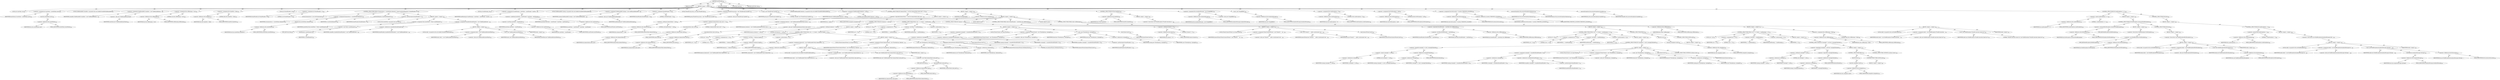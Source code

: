 digraph "spinThreads" {  
"111669149708" [label = <(METHOD,spinThreads)<SUB>283</SUB>> ]
"115964117002" [label = <(PARAM,this)<SUB>283</SUB>> ]
"25769803798" [label = <(BLOCK,&lt;empty&gt;,&lt;empty&gt;)<SUB>283</SUB>> ]
"94489280517" [label = <(LOCAL,int numTasks: int)<SUB>284</SUB>> ]
"30064771145" [label = <(&lt;operator&gt;.assignment,int numTasks = nestedTasks.size())<SUB>284</SUB>> ]
"68719476800" [label = <(IDENTIFIER,numTasks,int numTasks = nestedTasks.size())<SUB>284</SUB>> ]
"30064771146" [label = <(size,this.nestedTasks.size())<SUB>284</SUB>> ]
"30064771147" [label = <(&lt;operator&gt;.fieldAccess,this.nestedTasks)<SUB>284</SUB>> ]
"68719476801" [label = <(IDENTIFIER,this,this.nestedTasks.size())> ]
"55834574874" [label = <(FIELD_IDENTIFIER,nestedTasks,nestedTasks)<SUB>284</SUB>> ]
"94489280518" [label = <(LOCAL,TaskRunnable[] runnables: org.apache.tools.ant.taskdefs.Parallel$TaskRunnable[])<SUB>285</SUB>> ]
"30064771148" [label = <(&lt;operator&gt;.assignment,TaskRunnable[] runnables = new TaskRunnable[num...)<SUB>285</SUB>> ]
"68719476802" [label = <(IDENTIFIER,runnables,TaskRunnable[] runnables = new TaskRunnable[num...)<SUB>285</SUB>> ]
"30064771149" [label = <(&lt;operator&gt;.alloc,new TaskRunnable[numTasks])> ]
"68719476803" [label = <(IDENTIFIER,numTasks,new TaskRunnable[numTasks])<SUB>285</SUB>> ]
"30064771150" [label = <(&lt;operator&gt;.assignment,this.stillRunning = true)<SUB>286</SUB>> ]
"30064771151" [label = <(&lt;operator&gt;.fieldAccess,this.stillRunning)<SUB>286</SUB>> ]
"68719476804" [label = <(IDENTIFIER,this,this.stillRunning = true)> ]
"55834574875" [label = <(FIELD_IDENTIFIER,stillRunning,stillRunning)<SUB>286</SUB>> ]
"90194313225" [label = <(LITERAL,true,this.stillRunning = true)<SUB>286</SUB>> ]
"30064771152" [label = <(&lt;operator&gt;.assignment,this.timedOut = false)<SUB>287</SUB>> ]
"30064771153" [label = <(&lt;operator&gt;.fieldAccess,this.timedOut)<SUB>287</SUB>> ]
"68719476805" [label = <(IDENTIFIER,this,this.timedOut = false)> ]
"55834574876" [label = <(FIELD_IDENTIFIER,timedOut,timedOut)<SUB>287</SUB>> ]
"90194313226" [label = <(LITERAL,false,this.timedOut = false)<SUB>287</SUB>> ]
"94489280519" [label = <(LOCAL,int threadNumber: int)<SUB>289</SUB>> ]
"30064771154" [label = <(&lt;operator&gt;.assignment,int threadNumber = 0)<SUB>289</SUB>> ]
"68719476806" [label = <(IDENTIFIER,threadNumber,int threadNumber = 0)<SUB>289</SUB>> ]
"90194313227" [label = <(LITERAL,0,int threadNumber = 0)<SUB>289</SUB>> ]
"47244640265" [label = <(CONTROL_STRUCTURE,FOR,for (Enumeration e = nestedTasks.elements(); Some(e.hasMoreElements()); threadNumber++))<SUB>290</SUB>> ]
"94489280520" [label = <(LOCAL,Enumeration e: java.util.Enumeration)<SUB>290</SUB>> ]
"30064771155" [label = <(&lt;operator&gt;.assignment,Enumeration e = nestedTasks.elements())<SUB>290</SUB>> ]
"68719476807" [label = <(IDENTIFIER,e,Enumeration e = nestedTasks.elements())<SUB>290</SUB>> ]
"30064771156" [label = <(elements,this.nestedTasks.elements())<SUB>290</SUB>> ]
"30064771157" [label = <(&lt;operator&gt;.fieldAccess,this.nestedTasks)<SUB>290</SUB>> ]
"68719476808" [label = <(IDENTIFIER,this,this.nestedTasks.elements())> ]
"55834574877" [label = <(FIELD_IDENTIFIER,nestedTasks,nestedTasks)<SUB>290</SUB>> ]
"30064771158" [label = <(hasMoreElements,e.hasMoreElements())<SUB>290</SUB>> ]
"68719476809" [label = <(IDENTIFIER,e,e.hasMoreElements())<SUB>290</SUB>> ]
"30064771159" [label = <(&lt;operator&gt;.postIncrement,threadNumber++)<SUB>291</SUB>> ]
"68719476810" [label = <(IDENTIFIER,threadNumber,threadNumber++)<SUB>291</SUB>> ]
"25769803799" [label = <(BLOCK,&lt;empty&gt;,&lt;empty&gt;)<SUB>291</SUB>> ]
"94489280521" [label = <(LOCAL,Task nestedTask: org.apache.tools.ant.Task)<SUB>292</SUB>> ]
"30064771160" [label = <(&lt;operator&gt;.assignment,Task nestedTask = (Task) e.nextElement())<SUB>292</SUB>> ]
"68719476811" [label = <(IDENTIFIER,nestedTask,Task nestedTask = (Task) e.nextElement())<SUB>292</SUB>> ]
"30064771161" [label = <(&lt;operator&gt;.cast,(Task) e.nextElement())<SUB>292</SUB>> ]
"180388626434" [label = <(TYPE_REF,Task,Task)<SUB>292</SUB>> ]
"30064771162" [label = <(nextElement,e.nextElement())<SUB>292</SUB>> ]
"68719476812" [label = <(IDENTIFIER,e,e.nextElement())<SUB>292</SUB>> ]
"30064771163" [label = <(&lt;operator&gt;.assignment,runnables[threadNumber] = new TaskRunnable(nest...)<SUB>293</SUB>> ]
"30064771164" [label = <(&lt;operator&gt;.indexAccess,runnables[threadNumber])<SUB>293</SUB>> ]
"68719476813" [label = <(IDENTIFIER,runnables,runnables[threadNumber] = new TaskRunnable(nest...)<SUB>293</SUB>> ]
"68719476814" [label = <(IDENTIFIER,threadNumber,runnables[threadNumber] = new TaskRunnable(nest...)<SUB>293</SUB>> ]
"25769803800" [label = <(BLOCK,&lt;empty&gt;,&lt;empty&gt;)<SUB>294</SUB>> ]
"94489280522" [label = <(LOCAL,$obj1: org.apache.tools.ant.taskdefs.Parallel$TaskRunnable)<SUB>294</SUB>> ]
"30064771165" [label = <(&lt;operator&gt;.assignment,$obj1 = new TaskRunnable(nestedTask))<SUB>294</SUB>> ]
"68719476815" [label = <(IDENTIFIER,$obj1,$obj1 = new TaskRunnable(nestedTask))<SUB>294</SUB>> ]
"30064771166" [label = <(&lt;operator&gt;.alloc,new TaskRunnable(nestedTask))<SUB>294</SUB>> ]
"30064771167" [label = <(&lt;init&gt;,new TaskRunnable(nestedTask))<SUB>294</SUB>> ]
"68719476816" [label = <(IDENTIFIER,$obj1,new TaskRunnable(nestedTask))<SUB>294</SUB>> ]
"68719476817" [label = <(IDENTIFIER,nestedTask,new TaskRunnable(nestedTask))<SUB>294</SUB>> ]
"68719476818" [label = <(IDENTIFIER,$obj1,&lt;empty&gt;)<SUB>294</SUB>> ]
"94489280523" [label = <(LOCAL,int maxRunning: int)<SUB>297</SUB>> ]
"30064771168" [label = <(&lt;operator&gt;.assignment,int maxRunning = numTasks &lt; numThreads ? numTas...)<SUB>297</SUB>> ]
"68719476819" [label = <(IDENTIFIER,maxRunning,int maxRunning = numTasks &lt; numThreads ? numTas...)<SUB>297</SUB>> ]
"30064771169" [label = <(&lt;operator&gt;.conditional,numTasks &lt; numThreads ? numTasks : numThreads)<SUB>297</SUB>> ]
"30064771170" [label = <(&lt;operator&gt;.lessThan,numTasks &lt; numThreads)<SUB>297</SUB>> ]
"68719476820" [label = <(IDENTIFIER,numTasks,numTasks &lt; numThreads)<SUB>297</SUB>> ]
"30064771171" [label = <(&lt;operator&gt;.fieldAccess,this.numThreads)<SUB>297</SUB>> ]
"68719476821" [label = <(IDENTIFIER,this,numTasks &lt; numThreads)> ]
"55834574878" [label = <(FIELD_IDENTIFIER,numThreads,numThreads)<SUB>297</SUB>> ]
"68719476822" [label = <(IDENTIFIER,numTasks,numTasks &lt; numThreads ? numTasks : numThreads)<SUB>297</SUB>> ]
"30064771172" [label = <(&lt;operator&gt;.fieldAccess,this.numThreads)<SUB>297</SUB>> ]
"68719476823" [label = <(IDENTIFIER,this,numTasks &lt; numThreads ? numTasks : numThreads)> ]
"55834574879" [label = <(FIELD_IDENTIFIER,numThreads,numThreads)<SUB>297</SUB>> ]
"94489280524" [label = <(LOCAL,TaskRunnable[] running: org.apache.tools.ant.taskdefs.Parallel$TaskRunnable[])<SUB>298</SUB>> ]
"30064771173" [label = <(&lt;operator&gt;.assignment,TaskRunnable[] running = new TaskRunnable[maxRu...)<SUB>298</SUB>> ]
"68719476824" [label = <(IDENTIFIER,running,TaskRunnable[] running = new TaskRunnable[maxRu...)<SUB>298</SUB>> ]
"30064771174" [label = <(&lt;operator&gt;.alloc,new TaskRunnable[maxRunning])> ]
"68719476825" [label = <(IDENTIFIER,maxRunning,new TaskRunnable[maxRunning])<SUB>298</SUB>> ]
"30064771175" [label = <(&lt;operator&gt;.assignment,threadNumber = 0)<SUB>300</SUB>> ]
"68719476826" [label = <(IDENTIFIER,threadNumber,threadNumber = 0)<SUB>300</SUB>> ]
"90194313228" [label = <(LITERAL,0,threadNumber = 0)<SUB>300</SUB>> ]
"94489280525" [label = <(LOCAL,ThreadGroup group: java.lang.ThreadGroup)<SUB>301</SUB>> ]
"30064771176" [label = <(&lt;operator&gt;.assignment,ThreadGroup group = new ThreadGroup(&quot;parallel&quot;))<SUB>301</SUB>> ]
"68719476827" [label = <(IDENTIFIER,group,ThreadGroup group = new ThreadGroup(&quot;parallel&quot;))<SUB>301</SUB>> ]
"30064771177" [label = <(&lt;operator&gt;.alloc,new ThreadGroup(&quot;parallel&quot;))<SUB>301</SUB>> ]
"30064771178" [label = <(&lt;init&gt;,new ThreadGroup(&quot;parallel&quot;))<SUB>301</SUB>> ]
"68719476828" [label = <(IDENTIFIER,group,new ThreadGroup(&quot;parallel&quot;))<SUB>301</SUB>> ]
"90194313229" [label = <(LITERAL,&quot;parallel&quot;,new ThreadGroup(&quot;parallel&quot;))<SUB>301</SUB>> ]
"94489280526" [label = <(LOCAL,TaskRunnable[] daemons: org.apache.tools.ant.taskdefs.Parallel$TaskRunnable[])<SUB>303</SUB>> ]
"30064771179" [label = <(&lt;operator&gt;.assignment,TaskRunnable[] daemons = null)<SUB>303</SUB>> ]
"68719476829" [label = <(IDENTIFIER,daemons,TaskRunnable[] daemons = null)<SUB>303</SUB>> ]
"90194313230" [label = <(LITERAL,null,TaskRunnable[] daemons = null)<SUB>303</SUB>> ]
"47244640266" [label = <(CONTROL_STRUCTURE,IF,if (daemonTasks != null &amp;&amp; daemonTasks.tasks.size() != 0))<SUB>304</SUB>> ]
"30064771180" [label = <(&lt;operator&gt;.logicalAnd,daemonTasks != null &amp;&amp; daemonTasks.tasks.size()...)<SUB>304</SUB>> ]
"30064771181" [label = <(&lt;operator&gt;.notEquals,daemonTasks != null)<SUB>304</SUB>> ]
"30064771182" [label = <(&lt;operator&gt;.fieldAccess,this.daemonTasks)<SUB>304</SUB>> ]
"68719476830" [label = <(IDENTIFIER,this,daemonTasks != null)> ]
"55834574880" [label = <(FIELD_IDENTIFIER,daemonTasks,daemonTasks)<SUB>304</SUB>> ]
"90194313231" [label = <(LITERAL,null,daemonTasks != null)<SUB>304</SUB>> ]
"30064771183" [label = <(&lt;operator&gt;.notEquals,daemonTasks.tasks.size() != 0)<SUB>304</SUB>> ]
"30064771184" [label = <(size,daemonTasks.tasks.size())<SUB>304</SUB>> ]
"30064771185" [label = <(&lt;operator&gt;.fieldAccess,daemonTasks.tasks)<SUB>304</SUB>> ]
"30064771186" [label = <(&lt;operator&gt;.fieldAccess,this.daemonTasks)<SUB>304</SUB>> ]
"68719476831" [label = <(IDENTIFIER,this,daemonTasks.tasks.size())> ]
"55834574881" [label = <(FIELD_IDENTIFIER,daemonTasks,daemonTasks)<SUB>304</SUB>> ]
"55834574882" [label = <(FIELD_IDENTIFIER,tasks,tasks)<SUB>304</SUB>> ]
"90194313232" [label = <(LITERAL,0,daemonTasks.tasks.size() != 0)<SUB>304</SUB>> ]
"25769803801" [label = <(BLOCK,&lt;empty&gt;,&lt;empty&gt;)<SUB>304</SUB>> ]
"30064771187" [label = <(&lt;operator&gt;.assignment,daemons = new TaskRunnable[daemonTasks.tasks.si...)<SUB>305</SUB>> ]
"68719476832" [label = <(IDENTIFIER,daemons,daemons = new TaskRunnable[daemonTasks.tasks.si...)<SUB>305</SUB>> ]
"30064771188" [label = <(&lt;operator&gt;.alloc,new TaskRunnable[daemonTasks.tasks.size()])> ]
"30064771189" [label = <(size,daemonTasks.tasks.size())<SUB>305</SUB>> ]
"30064771190" [label = <(&lt;operator&gt;.fieldAccess,daemonTasks.tasks)<SUB>305</SUB>> ]
"30064771191" [label = <(&lt;operator&gt;.fieldAccess,this.daemonTasks)<SUB>305</SUB>> ]
"68719476833" [label = <(IDENTIFIER,this,daemonTasks.tasks.size())> ]
"55834574883" [label = <(FIELD_IDENTIFIER,daemonTasks,daemonTasks)<SUB>305</SUB>> ]
"55834574884" [label = <(FIELD_IDENTIFIER,tasks,tasks)<SUB>305</SUB>> ]
"25769803802" [label = <(BLOCK,&lt;empty&gt;,&lt;empty&gt;)<SUB>308</SUB>> ]
"133143986215" [label = <(MODIFIER,SYNCHRONIZED)> ]
"30064771192" [label = <(&lt;operator&gt;.fieldAccess,this.semaphore)<SUB>308</SUB>> ]
"68719476834" [label = <(IDENTIFIER,this,&lt;empty&gt;)> ]
"55834574885" [label = <(FIELD_IDENTIFIER,semaphore,semaphore)<SUB>308</SUB>> ]
"25769803803" [label = <(BLOCK,&lt;empty&gt;,&lt;empty&gt;)<SUB>308</SUB>> ]
"47244640267" [label = <(CONTROL_STRUCTURE,IF,if (daemons != null))<SUB>310</SUB>> ]
"30064771193" [label = <(&lt;operator&gt;.notEquals,daemons != null)<SUB>310</SUB>> ]
"68719476835" [label = <(IDENTIFIER,daemons,daemons != null)<SUB>310</SUB>> ]
"90194313233" [label = <(LITERAL,null,daemons != null)<SUB>310</SUB>> ]
"25769803804" [label = <(BLOCK,&lt;empty&gt;,&lt;empty&gt;)<SUB>310</SUB>> ]
"47244640268" [label = <(CONTROL_STRUCTURE,FOR,for (int i = 0; Some(i &lt; daemons.length); ++i))<SUB>311</SUB>> ]
"94489280527" [label = <(LOCAL,int i: int)<SUB>311</SUB>> ]
"30064771194" [label = <(&lt;operator&gt;.assignment,int i = 0)<SUB>311</SUB>> ]
"68719476836" [label = <(IDENTIFIER,i,int i = 0)<SUB>311</SUB>> ]
"90194313234" [label = <(LITERAL,0,int i = 0)<SUB>311</SUB>> ]
"30064771195" [label = <(&lt;operator&gt;.lessThan,i &lt; daemons.length)<SUB>311</SUB>> ]
"68719476837" [label = <(IDENTIFIER,i,i &lt; daemons.length)<SUB>311</SUB>> ]
"30064771196" [label = <(&lt;operator&gt;.fieldAccess,daemons.length)<SUB>311</SUB>> ]
"68719476838" [label = <(IDENTIFIER,daemons,i &lt; daemons.length)<SUB>311</SUB>> ]
"55834574886" [label = <(FIELD_IDENTIFIER,length,length)<SUB>311</SUB>> ]
"30064771197" [label = <(&lt;operator&gt;.preIncrement,++i)<SUB>311</SUB>> ]
"68719476839" [label = <(IDENTIFIER,i,++i)<SUB>311</SUB>> ]
"25769803805" [label = <(BLOCK,&lt;empty&gt;,&lt;empty&gt;)<SUB>311</SUB>> ]
"30064771198" [label = <(&lt;operator&gt;.assignment,daemons[i] = new TaskRunnable((Task) daemonTask...)<SUB>312</SUB>> ]
"30064771199" [label = <(&lt;operator&gt;.indexAccess,daemons[i])<SUB>312</SUB>> ]
"68719476840" [label = <(IDENTIFIER,daemons,daemons[i] = new TaskRunnable((Task) daemonTask...)<SUB>312</SUB>> ]
"68719476841" [label = <(IDENTIFIER,i,daemons[i] = new TaskRunnable((Task) daemonTask...)<SUB>312</SUB>> ]
"25769803806" [label = <(BLOCK,&lt;empty&gt;,&lt;empty&gt;)<SUB>312</SUB>> ]
"94489280528" [label = <(LOCAL,$obj2: org.apache.tools.ant.taskdefs.Parallel$TaskRunnable)<SUB>312</SUB>> ]
"30064771200" [label = <(&lt;operator&gt;.assignment,$obj2 = new TaskRunnable((Task) daemonTasks.tas...)<SUB>312</SUB>> ]
"68719476842" [label = <(IDENTIFIER,$obj2,$obj2 = new TaskRunnable((Task) daemonTasks.tas...)<SUB>312</SUB>> ]
"30064771201" [label = <(&lt;operator&gt;.alloc,new TaskRunnable((Task) daemonTasks.tasks.get(i)))<SUB>312</SUB>> ]
"30064771202" [label = <(&lt;init&gt;,new TaskRunnable((Task) daemonTasks.tasks.get(i)))<SUB>312</SUB>> ]
"68719476843" [label = <(IDENTIFIER,$obj2,new TaskRunnable((Task) daemonTasks.tasks.get(i)))<SUB>312</SUB>> ]
"30064771203" [label = <(&lt;operator&gt;.cast,(Task) daemonTasks.tasks.get(i))<SUB>312</SUB>> ]
"180388626435" [label = <(TYPE_REF,Task,Task)<SUB>312</SUB>> ]
"30064771204" [label = <(get,daemonTasks.tasks.get(i))<SUB>312</SUB>> ]
"30064771205" [label = <(&lt;operator&gt;.fieldAccess,daemonTasks.tasks)<SUB>312</SUB>> ]
"30064771206" [label = <(&lt;operator&gt;.fieldAccess,this.daemonTasks)<SUB>312</SUB>> ]
"68719476844" [label = <(IDENTIFIER,this,daemonTasks.tasks.get(i))> ]
"55834574887" [label = <(FIELD_IDENTIFIER,daemonTasks,daemonTasks)<SUB>312</SUB>> ]
"55834574888" [label = <(FIELD_IDENTIFIER,tasks,tasks)<SUB>312</SUB>> ]
"68719476845" [label = <(IDENTIFIER,i,daemonTasks.tasks.get(i))<SUB>312</SUB>> ]
"68719476846" [label = <(IDENTIFIER,$obj2,&lt;empty&gt;)<SUB>312</SUB>> ]
"94489280529" [label = <(LOCAL,Thread daemonThread: java.lang.Thread)<SUB>313</SUB>> ]
"30064771207" [label = <(&lt;operator&gt;.assignment,Thread daemonThread = new Thread(group, daemons...)<SUB>313</SUB>> ]
"68719476847" [label = <(IDENTIFIER,daemonThread,Thread daemonThread = new Thread(group, daemons...)<SUB>313</SUB>> ]
"30064771208" [label = <(&lt;operator&gt;.alloc,new Thread(group, daemons[i]))<SUB>313</SUB>> ]
"30064771209" [label = <(&lt;init&gt;,new Thread(group, daemons[i]))<SUB>313</SUB>> ]
"68719476848" [label = <(IDENTIFIER,daemonThread,new Thread(group, daemons[i]))<SUB>313</SUB>> ]
"68719476849" [label = <(IDENTIFIER,group,new Thread(group, daemons[i]))<SUB>313</SUB>> ]
"30064771210" [label = <(&lt;operator&gt;.indexAccess,daemons[i])<SUB>313</SUB>> ]
"68719476850" [label = <(IDENTIFIER,daemons,new Thread(group, daemons[i]))<SUB>313</SUB>> ]
"68719476851" [label = <(IDENTIFIER,i,new Thread(group, daemons[i]))<SUB>313</SUB>> ]
"30064771211" [label = <(setDaemon,daemonThread.setDaemon(true))<SUB>314</SUB>> ]
"68719476852" [label = <(IDENTIFIER,daemonThread,daemonThread.setDaemon(true))<SUB>314</SUB>> ]
"90194313235" [label = <(LITERAL,true,daemonThread.setDaemon(true))<SUB>314</SUB>> ]
"30064771212" [label = <(start,daemonThread.start())<SUB>315</SUB>> ]
"68719476853" [label = <(IDENTIFIER,daemonThread,daemonThread.start())<SUB>315</SUB>> ]
"47244640269" [label = <(CONTROL_STRUCTURE,FOR,for (int i = 0; Some(i &lt; maxRunning); ++i))<SUB>321</SUB>> ]
"94489280530" [label = <(LOCAL,int i: int)<SUB>321</SUB>> ]
"30064771213" [label = <(&lt;operator&gt;.assignment,int i = 0)<SUB>321</SUB>> ]
"68719476854" [label = <(IDENTIFIER,i,int i = 0)<SUB>321</SUB>> ]
"90194313236" [label = <(LITERAL,0,int i = 0)<SUB>321</SUB>> ]
"30064771214" [label = <(&lt;operator&gt;.lessThan,i &lt; maxRunning)<SUB>321</SUB>> ]
"68719476855" [label = <(IDENTIFIER,i,i &lt; maxRunning)<SUB>321</SUB>> ]
"68719476856" [label = <(IDENTIFIER,maxRunning,i &lt; maxRunning)<SUB>321</SUB>> ]
"30064771215" [label = <(&lt;operator&gt;.preIncrement,++i)<SUB>321</SUB>> ]
"68719476857" [label = <(IDENTIFIER,i,++i)<SUB>321</SUB>> ]
"25769803807" [label = <(BLOCK,&lt;empty&gt;,&lt;empty&gt;)<SUB>321</SUB>> ]
"30064771216" [label = <(&lt;operator&gt;.assignment,running[i] = runnables[threadNumber++])<SUB>322</SUB>> ]
"30064771217" [label = <(&lt;operator&gt;.indexAccess,running[i])<SUB>322</SUB>> ]
"68719476858" [label = <(IDENTIFIER,running,running[i] = runnables[threadNumber++])<SUB>322</SUB>> ]
"68719476859" [label = <(IDENTIFIER,i,running[i] = runnables[threadNumber++])<SUB>322</SUB>> ]
"30064771218" [label = <(&lt;operator&gt;.indexAccess,runnables[threadNumber++])<SUB>322</SUB>> ]
"68719476860" [label = <(IDENTIFIER,runnables,running[i] = runnables[threadNumber++])<SUB>322</SUB>> ]
"30064771219" [label = <(&lt;operator&gt;.postIncrement,threadNumber++)<SUB>322</SUB>> ]
"68719476861" [label = <(IDENTIFIER,threadNumber,threadNumber++)<SUB>322</SUB>> ]
"94489280531" [label = <(LOCAL,Thread thread: java.lang.Thread)<SUB>323</SUB>> ]
"30064771220" [label = <(&lt;operator&gt;.assignment,Thread thread = new Thread(group, running[i]))<SUB>323</SUB>> ]
"68719476862" [label = <(IDENTIFIER,thread,Thread thread = new Thread(group, running[i]))<SUB>323</SUB>> ]
"30064771221" [label = <(&lt;operator&gt;.alloc,new Thread(group, running[i]))<SUB>323</SUB>> ]
"30064771222" [label = <(&lt;init&gt;,new Thread(group, running[i]))<SUB>323</SUB>> ]
"68719476863" [label = <(IDENTIFIER,thread,new Thread(group, running[i]))<SUB>323</SUB>> ]
"68719476864" [label = <(IDENTIFIER,group,new Thread(group, running[i]))<SUB>323</SUB>> ]
"30064771223" [label = <(&lt;operator&gt;.indexAccess,running[i])<SUB>323</SUB>> ]
"68719476865" [label = <(IDENTIFIER,running,new Thread(group, running[i]))<SUB>323</SUB>> ]
"68719476866" [label = <(IDENTIFIER,i,new Thread(group, running[i]))<SUB>323</SUB>> ]
"30064771224" [label = <(start,thread.start())<SUB>324</SUB>> ]
"68719476867" [label = <(IDENTIFIER,thread,thread.start())<SUB>324</SUB>> ]
"47244640270" [label = <(CONTROL_STRUCTURE,IF,if (timeout != 0))<SUB>327</SUB>> ]
"30064771225" [label = <(&lt;operator&gt;.notEquals,timeout != 0)<SUB>327</SUB>> ]
"30064771226" [label = <(&lt;operator&gt;.fieldAccess,this.timeout)<SUB>327</SUB>> ]
"68719476868" [label = <(IDENTIFIER,this,timeout != 0)> ]
"55834574889" [label = <(FIELD_IDENTIFIER,timeout,timeout)<SUB>327</SUB>> ]
"90194313237" [label = <(LITERAL,0,timeout != 0)<SUB>327</SUB>> ]
"25769803808" [label = <(BLOCK,&lt;empty&gt;,&lt;empty&gt;)<SUB>327</SUB>> ]
"94489280512" [label = <(LOCAL,Thread timeoutThread: java.lang.Thread)<SUB>329</SUB>> ]
"30064771227" [label = <(&lt;operator&gt;.assignment,Thread timeoutThread = new Thread() {

    pu...)<SUB>329</SUB>> ]
"68719476869" [label = <(IDENTIFIER,timeoutThread,Thread timeoutThread = new Thread() {

    pu...)<SUB>329</SUB>> ]
"30064771228" [label = <(&lt;operator&gt;.alloc,new Thread() {

    public synchronized void ...)<SUB>329</SUB>> ]
"30064771072" [label = <(&lt;init&gt;,new Thread() {

    public synchronized void ...)<SUB>329</SUB>> ]
"68719476753" [label = <(IDENTIFIER,timeoutThread,new Thread() {

    public synchronized void ...)<SUB>329</SUB>> ]
"68719476754" [label = <(IDENTIFIER,this,new Thread() {

    public synchronized void ...)<SUB>329</SUB>> ]
"30064771229" [label = <(start,timeoutThread.start())<SUB>343</SUB>> ]
"68719476870" [label = <(IDENTIFIER,timeoutThread,timeoutThread.start())<SUB>343</SUB>> ]
"81604378624" [label = <(JUMP_TARGET,outer)> ]
"47244640271" [label = <(CONTROL_STRUCTURE,WHILE,while (threadNumber &lt; numTasks &amp;&amp; stillRunning))<SUB>348</SUB>> ]
"30064771230" [label = <(&lt;operator&gt;.logicalAnd,threadNumber &lt; numTasks &amp;&amp; stillRunning)<SUB>348</SUB>> ]
"30064771231" [label = <(&lt;operator&gt;.lessThan,threadNumber &lt; numTasks)<SUB>348</SUB>> ]
"68719476871" [label = <(IDENTIFIER,threadNumber,threadNumber &lt; numTasks)<SUB>348</SUB>> ]
"68719476872" [label = <(IDENTIFIER,numTasks,threadNumber &lt; numTasks)<SUB>348</SUB>> ]
"30064771232" [label = <(&lt;operator&gt;.fieldAccess,this.stillRunning)<SUB>348</SUB>> ]
"68719476873" [label = <(IDENTIFIER,this,threadNumber &lt; numTasks &amp;&amp; stillRunning)> ]
"55834574890" [label = <(FIELD_IDENTIFIER,stillRunning,stillRunning)<SUB>348</SUB>> ]
"25769803809" [label = <(BLOCK,&lt;empty&gt;,&lt;empty&gt;)<SUB>348</SUB>> ]
"47244640272" [label = <(CONTROL_STRUCTURE,FOR,for (int i = 0; Some(i &lt; maxRunning); i++))<SUB>349</SUB>> ]
"94489280532" [label = <(LOCAL,int i: int)<SUB>349</SUB>> ]
"30064771233" [label = <(&lt;operator&gt;.assignment,int i = 0)<SUB>349</SUB>> ]
"68719476874" [label = <(IDENTIFIER,i,int i = 0)<SUB>349</SUB>> ]
"90194313238" [label = <(LITERAL,0,int i = 0)<SUB>349</SUB>> ]
"30064771234" [label = <(&lt;operator&gt;.lessThan,i &lt; maxRunning)<SUB>349</SUB>> ]
"68719476875" [label = <(IDENTIFIER,i,i &lt; maxRunning)<SUB>349</SUB>> ]
"68719476876" [label = <(IDENTIFIER,maxRunning,i &lt; maxRunning)<SUB>349</SUB>> ]
"30064771235" [label = <(&lt;operator&gt;.postIncrement,i++)<SUB>349</SUB>> ]
"68719476877" [label = <(IDENTIFIER,i,i++)<SUB>349</SUB>> ]
"25769803810" [label = <(BLOCK,&lt;empty&gt;,&lt;empty&gt;)<SUB>349</SUB>> ]
"47244640273" [label = <(CONTROL_STRUCTURE,IF,if (running[i] == null || running[i].finished))<SUB>350</SUB>> ]
"30064771236" [label = <(&lt;operator&gt;.logicalOr,running[i] == null || running[i].finished)<SUB>350</SUB>> ]
"30064771237" [label = <(&lt;operator&gt;.equals,running[i] == null)<SUB>350</SUB>> ]
"30064771238" [label = <(&lt;operator&gt;.indexAccess,running[i])<SUB>350</SUB>> ]
"68719476878" [label = <(IDENTIFIER,running,running[i] == null)<SUB>350</SUB>> ]
"68719476879" [label = <(IDENTIFIER,i,running[i] == null)<SUB>350</SUB>> ]
"90194313239" [label = <(LITERAL,null,running[i] == null)<SUB>350</SUB>> ]
"30064771239" [label = <(&lt;operator&gt;.fieldAccess,running[i].finished)<SUB>350</SUB>> ]
"30064771240" [label = <(&lt;operator&gt;.indexAccess,running[i])<SUB>350</SUB>> ]
"68719476880" [label = <(IDENTIFIER,running,running[i] == null || running[i].finished)<SUB>350</SUB>> ]
"68719476881" [label = <(IDENTIFIER,i,running[i] == null || running[i].finished)<SUB>350</SUB>> ]
"55834574891" [label = <(FIELD_IDENTIFIER,finished,finished)<SUB>350</SUB>> ]
"25769803811" [label = <(BLOCK,&lt;empty&gt;,&lt;empty&gt;)<SUB>350</SUB>> ]
"30064771241" [label = <(&lt;operator&gt;.assignment,running[i] = runnables[threadNumber++])<SUB>351</SUB>> ]
"30064771242" [label = <(&lt;operator&gt;.indexAccess,running[i])<SUB>351</SUB>> ]
"68719476882" [label = <(IDENTIFIER,running,running[i] = runnables[threadNumber++])<SUB>351</SUB>> ]
"68719476883" [label = <(IDENTIFIER,i,running[i] = runnables[threadNumber++])<SUB>351</SUB>> ]
"30064771243" [label = <(&lt;operator&gt;.indexAccess,runnables[threadNumber++])<SUB>351</SUB>> ]
"68719476884" [label = <(IDENTIFIER,runnables,running[i] = runnables[threadNumber++])<SUB>351</SUB>> ]
"30064771244" [label = <(&lt;operator&gt;.postIncrement,threadNumber++)<SUB>351</SUB>> ]
"68719476885" [label = <(IDENTIFIER,threadNumber,threadNumber++)<SUB>351</SUB>> ]
"94489280533" [label = <(LOCAL,Thread thread: java.lang.Thread)<SUB>352</SUB>> ]
"30064771245" [label = <(&lt;operator&gt;.assignment,Thread thread = new Thread(group, running[i]))<SUB>352</SUB>> ]
"68719476886" [label = <(IDENTIFIER,thread,Thread thread = new Thread(group, running[i]))<SUB>352</SUB>> ]
"30064771246" [label = <(&lt;operator&gt;.alloc,new Thread(group, running[i]))<SUB>352</SUB>> ]
"30064771247" [label = <(&lt;init&gt;,new Thread(group, running[i]))<SUB>352</SUB>> ]
"68719476887" [label = <(IDENTIFIER,thread,new Thread(group, running[i]))<SUB>352</SUB>> ]
"68719476888" [label = <(IDENTIFIER,group,new Thread(group, running[i]))<SUB>352</SUB>> ]
"30064771248" [label = <(&lt;operator&gt;.indexAccess,running[i])<SUB>352</SUB>> ]
"68719476889" [label = <(IDENTIFIER,running,new Thread(group, running[i]))<SUB>352</SUB>> ]
"68719476890" [label = <(IDENTIFIER,i,new Thread(group, running[i]))<SUB>352</SUB>> ]
"30064771249" [label = <(start,thread.start())<SUB>353</SUB>> ]
"68719476891" [label = <(IDENTIFIER,thread,thread.start())<SUB>353</SUB>> ]
"47244640274" [label = <(CONTROL_STRUCTURE,CONTINUE,continue outer;)<SUB>356</SUB>> ]
"47244640275" [label = <(CONTROL_STRUCTURE,TRY,try)<SUB>362</SUB>> ]
"25769803812" [label = <(BLOCK,try,try)<SUB>362</SUB>> ]
"30064771250" [label = <(wait,this.semaphore.wait())<SUB>363</SUB>> ]
"30064771251" [label = <(&lt;operator&gt;.fieldAccess,this.semaphore)<SUB>363</SUB>> ]
"68719476892" [label = <(IDENTIFIER,this,this.semaphore.wait())> ]
"55834574892" [label = <(FIELD_IDENTIFIER,semaphore,semaphore)<SUB>363</SUB>> ]
"47244640276" [label = <(CONTROL_STRUCTURE,CATCH,catch)<SUB>364</SUB>> ]
"25769803813" [label = <(BLOCK,&lt;empty&gt;,&lt;empty&gt;)<SUB>364</SUB>> ]
"81604378625" [label = <(JUMP_TARGET,outer2)> ]
"47244640277" [label = <(CONTROL_STRUCTURE,WHILE,while (stillRunning))<SUB>373</SUB>> ]
"30064771252" [label = <(&lt;operator&gt;.fieldAccess,this.stillRunning)<SUB>373</SUB>> ]
"68719476893" [label = <(IDENTIFIER,this,while (stillRunning))> ]
"55834574893" [label = <(FIELD_IDENTIFIER,stillRunning,stillRunning)<SUB>373</SUB>> ]
"25769803814" [label = <(BLOCK,&lt;empty&gt;,&lt;empty&gt;)<SUB>373</SUB>> ]
"47244640278" [label = <(CONTROL_STRUCTURE,FOR,for (int i = 0; Some(i &lt; maxRunning); ++i))<SUB>374</SUB>> ]
"94489280534" [label = <(LOCAL,int i: int)<SUB>374</SUB>> ]
"30064771253" [label = <(&lt;operator&gt;.assignment,int i = 0)<SUB>374</SUB>> ]
"68719476894" [label = <(IDENTIFIER,i,int i = 0)<SUB>374</SUB>> ]
"90194313240" [label = <(LITERAL,0,int i = 0)<SUB>374</SUB>> ]
"30064771254" [label = <(&lt;operator&gt;.lessThan,i &lt; maxRunning)<SUB>374</SUB>> ]
"68719476895" [label = <(IDENTIFIER,i,i &lt; maxRunning)<SUB>374</SUB>> ]
"68719476896" [label = <(IDENTIFIER,maxRunning,i &lt; maxRunning)<SUB>374</SUB>> ]
"30064771255" [label = <(&lt;operator&gt;.preIncrement,++i)<SUB>374</SUB>> ]
"68719476897" [label = <(IDENTIFIER,i,++i)<SUB>374</SUB>> ]
"25769803815" [label = <(BLOCK,&lt;empty&gt;,&lt;empty&gt;)<SUB>374</SUB>> ]
"47244640279" [label = <(CONTROL_STRUCTURE,IF,if (running[i] != null &amp;&amp; !running[i].finished))<SUB>375</SUB>> ]
"30064771256" [label = <(&lt;operator&gt;.logicalAnd,running[i] != null &amp;&amp; !running[i].finished)<SUB>375</SUB>> ]
"30064771257" [label = <(&lt;operator&gt;.notEquals,running[i] != null)<SUB>375</SUB>> ]
"30064771258" [label = <(&lt;operator&gt;.indexAccess,running[i])<SUB>375</SUB>> ]
"68719476898" [label = <(IDENTIFIER,running,running[i] != null)<SUB>375</SUB>> ]
"68719476899" [label = <(IDENTIFIER,i,running[i] != null)<SUB>375</SUB>> ]
"90194313241" [label = <(LITERAL,null,running[i] != null)<SUB>375</SUB>> ]
"30064771259" [label = <(&lt;operator&gt;.logicalNot,!running[i].finished)<SUB>375</SUB>> ]
"30064771260" [label = <(&lt;operator&gt;.fieldAccess,running[i].finished)<SUB>375</SUB>> ]
"30064771261" [label = <(&lt;operator&gt;.indexAccess,running[i])<SUB>375</SUB>> ]
"68719476900" [label = <(IDENTIFIER,running,!running[i].finished)<SUB>375</SUB>> ]
"68719476901" [label = <(IDENTIFIER,i,!running[i].finished)<SUB>375</SUB>> ]
"55834574894" [label = <(FIELD_IDENTIFIER,finished,finished)<SUB>375</SUB>> ]
"25769803816" [label = <(BLOCK,&lt;empty&gt;,&lt;empty&gt;)<SUB>375</SUB>> ]
"47244640280" [label = <(CONTROL_STRUCTURE,TRY,try)<SUB>378</SUB>> ]
"25769803817" [label = <(BLOCK,try,try)<SUB>378</SUB>> ]
"30064771262" [label = <(wait,this.semaphore.wait())<SUB>379</SUB>> ]
"30064771263" [label = <(&lt;operator&gt;.fieldAccess,this.semaphore)<SUB>379</SUB>> ]
"68719476902" [label = <(IDENTIFIER,this,this.semaphore.wait())> ]
"55834574895" [label = <(FIELD_IDENTIFIER,semaphore,semaphore)<SUB>379</SUB>> ]
"47244640281" [label = <(CONTROL_STRUCTURE,CATCH,catch)<SUB>380</SUB>> ]
"25769803818" [label = <(BLOCK,&lt;empty&gt;,&lt;empty&gt;)<SUB>380</SUB>> ]
"47244640282" [label = <(CONTROL_STRUCTURE,CONTINUE,continue outer2;)<SUB>383</SUB>> ]
"30064771264" [label = <(&lt;operator&gt;.assignment,this.stillRunning = false)<SUB>386</SUB>> ]
"30064771265" [label = <(&lt;operator&gt;.fieldAccess,this.stillRunning)<SUB>386</SUB>> ]
"68719476903" [label = <(IDENTIFIER,this,this.stillRunning = false)> ]
"55834574896" [label = <(FIELD_IDENTIFIER,stillRunning,stillRunning)<SUB>386</SUB>> ]
"90194313242" [label = <(LITERAL,false,this.stillRunning = false)<SUB>386</SUB>> ]
"47244640283" [label = <(CONTROL_STRUCTURE,IF,if (this.timedOut))<SUB>390</SUB>> ]
"30064771266" [label = <(&lt;operator&gt;.fieldAccess,this.timedOut)<SUB>390</SUB>> ]
"68719476904" [label = <(IDENTIFIER,this,if (this.timedOut))> ]
"55834574897" [label = <(FIELD_IDENTIFIER,timedOut,timedOut)<SUB>390</SUB>> ]
"25769803819" [label = <(BLOCK,&lt;empty&gt;,&lt;empty&gt;)<SUB>390</SUB>> ]
"30064771267" [label = <(&lt;operator&gt;.throw,throw new BuildException(&quot;Parallel execution ti...)<SUB>391</SUB>> ]
"25769803820" [label = <(BLOCK,&lt;empty&gt;,&lt;empty&gt;)<SUB>391</SUB>> ]
"94489280535" [label = <(LOCAL,$obj3: org.apache.tools.ant.BuildException)<SUB>391</SUB>> ]
"30064771268" [label = <(&lt;operator&gt;.assignment,$obj3 = new BuildException(&quot;Parallel execution ...)<SUB>391</SUB>> ]
"68719476905" [label = <(IDENTIFIER,$obj3,$obj3 = new BuildException(&quot;Parallel execution ...)<SUB>391</SUB>> ]
"30064771269" [label = <(&lt;operator&gt;.alloc,new BuildException(&quot;Parallel execution timed out&quot;))<SUB>391</SUB>> ]
"30064771270" [label = <(&lt;init&gt;,new BuildException(&quot;Parallel execution timed out&quot;))<SUB>391</SUB>> ]
"68719476906" [label = <(IDENTIFIER,$obj3,new BuildException(&quot;Parallel execution timed out&quot;))<SUB>391</SUB>> ]
"90194313243" [label = <(LITERAL,&quot;Parallel execution timed out&quot;,new BuildException(&quot;Parallel execution timed out&quot;))<SUB>391</SUB>> ]
"68719476907" [label = <(IDENTIFIER,$obj3,&lt;empty&gt;)<SUB>391</SUB>> ]
"30064771271" [label = <(&lt;operator&gt;.assignment,this.exceptionMessage = new StringBuffer())<SUB>395</SUB>> ]
"30064771272" [label = <(&lt;operator&gt;.fieldAccess,this.exceptionMessage)<SUB>395</SUB>> ]
"68719476908" [label = <(IDENTIFIER,this,this.exceptionMessage = new StringBuffer())> ]
"55834574898" [label = <(FIELD_IDENTIFIER,exceptionMessage,exceptionMessage)<SUB>395</SUB>> ]
"30064771273" [label = <(&lt;operator&gt;.alloc,new StringBuffer())<SUB>395</SUB>> ]
"30064771274" [label = <(&lt;init&gt;,new StringBuffer())<SUB>395</SUB>> ]
"30064771275" [label = <(&lt;operator&gt;.fieldAccess,this.exceptionMessage)<SUB>395</SUB>> ]
"68719476909" [label = <(IDENTIFIER,this,new StringBuffer())> ]
"55834574899" [label = <(FIELD_IDENTIFIER,exceptionMessage,exceptionMessage)<SUB>395</SUB>> ]
"30064771276" [label = <(&lt;operator&gt;.assignment,this.numExceptions = 0)<SUB>396</SUB>> ]
"30064771277" [label = <(&lt;operator&gt;.fieldAccess,this.numExceptions)<SUB>396</SUB>> ]
"68719476910" [label = <(IDENTIFIER,this,this.numExceptions = 0)> ]
"55834574900" [label = <(FIELD_IDENTIFIER,numExceptions,numExceptions)<SUB>396</SUB>> ]
"90194313244" [label = <(LITERAL,0,this.numExceptions = 0)<SUB>396</SUB>> ]
"30064771278" [label = <(&lt;operator&gt;.assignment,this.firstException = null)<SUB>397</SUB>> ]
"30064771279" [label = <(&lt;operator&gt;.fieldAccess,this.firstException)<SUB>397</SUB>> ]
"68719476911" [label = <(IDENTIFIER,this,this.firstException = null)> ]
"55834574901" [label = <(FIELD_IDENTIFIER,firstException,firstException)<SUB>397</SUB>> ]
"90194313245" [label = <(LITERAL,null,this.firstException = null)<SUB>397</SUB>> ]
"30064771280" [label = <(&lt;operator&gt;.assignment,this.firstLocation = Location.UNKNOWN_LOCATION)<SUB>398</SUB>> ]
"30064771281" [label = <(&lt;operator&gt;.fieldAccess,this.firstLocation)<SUB>398</SUB>> ]
"68719476912" [label = <(IDENTIFIER,this,this.firstLocation = Location.UNKNOWN_LOCATION)> ]
"55834574902" [label = <(FIELD_IDENTIFIER,firstLocation,firstLocation)<SUB>398</SUB>> ]
"30064771282" [label = <(&lt;operator&gt;.fieldAccess,Location.UNKNOWN_LOCATION)<SUB>398</SUB>> ]
"68719476913" [label = <(IDENTIFIER,Location,this.firstLocation = Location.UNKNOWN_LOCATION)<SUB>398</SUB>> ]
"55834574903" [label = <(FIELD_IDENTIFIER,UNKNOWN_LOCATION,UNKNOWN_LOCATION)<SUB>398</SUB>> ]
"30064771283" [label = <(processExceptions,this.processExceptions(daemons))<SUB>399</SUB>> ]
"68719476748" [label = <(IDENTIFIER,this,this.processExceptions(daemons))<SUB>399</SUB>> ]
"68719476914" [label = <(IDENTIFIER,daemons,this.processExceptions(daemons))<SUB>399</SUB>> ]
"30064771284" [label = <(processExceptions,this.processExceptions(runnables))<SUB>400</SUB>> ]
"68719476749" [label = <(IDENTIFIER,this,this.processExceptions(runnables))<SUB>400</SUB>> ]
"68719476915" [label = <(IDENTIFIER,runnables,this.processExceptions(runnables))<SUB>400</SUB>> ]
"47244640284" [label = <(CONTROL_STRUCTURE,IF,if (numExceptions == 1))<SUB>402</SUB>> ]
"30064771285" [label = <(&lt;operator&gt;.equals,numExceptions == 1)<SUB>402</SUB>> ]
"30064771286" [label = <(&lt;operator&gt;.fieldAccess,this.numExceptions)<SUB>402</SUB>> ]
"68719476916" [label = <(IDENTIFIER,this,numExceptions == 1)> ]
"55834574904" [label = <(FIELD_IDENTIFIER,numExceptions,numExceptions)<SUB>402</SUB>> ]
"90194313246" [label = <(LITERAL,1,numExceptions == 1)<SUB>402</SUB>> ]
"25769803821" [label = <(BLOCK,&lt;empty&gt;,&lt;empty&gt;)<SUB>402</SUB>> ]
"47244640285" [label = <(CONTROL_STRUCTURE,IF,if (firstException instanceof BuildException))<SUB>403</SUB>> ]
"30064771287" [label = <(&lt;operator&gt;.instanceOf,firstException instanceof BuildException)<SUB>403</SUB>> ]
"30064771288" [label = <(&lt;operator&gt;.fieldAccess,this.firstException)<SUB>403</SUB>> ]
"68719476917" [label = <(IDENTIFIER,this,firstException instanceof BuildException)> ]
"55834574905" [label = <(FIELD_IDENTIFIER,firstException,firstException)<SUB>403</SUB>> ]
"180388626436" [label = <(TYPE_REF,BuildException,BuildException)<SUB>403</SUB>> ]
"25769803822" [label = <(BLOCK,&lt;empty&gt;,&lt;empty&gt;)<SUB>403</SUB>> ]
"30064771289" [label = <(&lt;operator&gt;.throw,throw (BuildException) firstException;)<SUB>404</SUB>> ]
"30064771290" [label = <(&lt;operator&gt;.cast,(BuildException) firstException)<SUB>404</SUB>> ]
"180388626437" [label = <(TYPE_REF,BuildException,BuildException)<SUB>404</SUB>> ]
"30064771291" [label = <(&lt;operator&gt;.fieldAccess,this.firstException)<SUB>404</SUB>> ]
"68719476918" [label = <(IDENTIFIER,this,(BuildException) firstException)> ]
"55834574906" [label = <(FIELD_IDENTIFIER,firstException,firstException)<SUB>404</SUB>> ]
"47244640286" [label = <(CONTROL_STRUCTURE,ELSE,else)<SUB>405</SUB>> ]
"25769803823" [label = <(BLOCK,&lt;empty&gt;,&lt;empty&gt;)<SUB>405</SUB>> ]
"30064771292" [label = <(&lt;operator&gt;.throw,throw new BuildException(firstException);)<SUB>406</SUB>> ]
"25769803824" [label = <(BLOCK,&lt;empty&gt;,&lt;empty&gt;)<SUB>406</SUB>> ]
"94489280536" [label = <(LOCAL,$obj4: org.apache.tools.ant.BuildException)<SUB>406</SUB>> ]
"30064771293" [label = <(&lt;operator&gt;.assignment,$obj4 = new BuildException(firstException))<SUB>406</SUB>> ]
"68719476919" [label = <(IDENTIFIER,$obj4,$obj4 = new BuildException(firstException))<SUB>406</SUB>> ]
"30064771294" [label = <(&lt;operator&gt;.alloc,new BuildException(firstException))<SUB>406</SUB>> ]
"30064771295" [label = <(&lt;init&gt;,new BuildException(firstException))<SUB>406</SUB>> ]
"68719476920" [label = <(IDENTIFIER,$obj4,new BuildException(firstException))<SUB>406</SUB>> ]
"30064771296" [label = <(&lt;operator&gt;.fieldAccess,this.firstException)<SUB>406</SUB>> ]
"68719476921" [label = <(IDENTIFIER,this,new BuildException(firstException))> ]
"55834574907" [label = <(FIELD_IDENTIFIER,firstException,firstException)<SUB>406</SUB>> ]
"68719476922" [label = <(IDENTIFIER,$obj4,&lt;empty&gt;)<SUB>406</SUB>> ]
"47244640287" [label = <(CONTROL_STRUCTURE,ELSE,else)<SUB>408</SUB>> ]
"25769803825" [label = <(BLOCK,&lt;empty&gt;,&lt;empty&gt;)<SUB>408</SUB>> ]
"47244640288" [label = <(CONTROL_STRUCTURE,IF,if (numExceptions &gt; 1))<SUB>408</SUB>> ]
"30064771297" [label = <(&lt;operator&gt;.greaterThan,numExceptions &gt; 1)<SUB>408</SUB>> ]
"30064771298" [label = <(&lt;operator&gt;.fieldAccess,this.numExceptions)<SUB>408</SUB>> ]
"68719476923" [label = <(IDENTIFIER,this,numExceptions &gt; 1)> ]
"55834574908" [label = <(FIELD_IDENTIFIER,numExceptions,numExceptions)<SUB>408</SUB>> ]
"90194313247" [label = <(LITERAL,1,numExceptions &gt; 1)<SUB>408</SUB>> ]
"25769803826" [label = <(BLOCK,&lt;empty&gt;,&lt;empty&gt;)<SUB>408</SUB>> ]
"30064771299" [label = <(&lt;operator&gt;.throw,throw new BuildException(exceptionMessage.toStr...)<SUB>409</SUB>> ]
"25769803827" [label = <(BLOCK,&lt;empty&gt;,&lt;empty&gt;)<SUB>409</SUB>> ]
"94489280537" [label = <(LOCAL,$obj5: org.apache.tools.ant.BuildException)<SUB>409</SUB>> ]
"30064771300" [label = <(&lt;operator&gt;.assignment,$obj5 = new BuildException(exceptionMessage.toS...)<SUB>409</SUB>> ]
"68719476924" [label = <(IDENTIFIER,$obj5,$obj5 = new BuildException(exceptionMessage.toS...)<SUB>409</SUB>> ]
"30064771301" [label = <(&lt;operator&gt;.alloc,new BuildException(exceptionMessage.toString(),...)<SUB>409</SUB>> ]
"30064771302" [label = <(&lt;init&gt;,new BuildException(exceptionMessage.toString(),...)<SUB>409</SUB>> ]
"68719476925" [label = <(IDENTIFIER,$obj5,new BuildException(exceptionMessage.toString(),...)<SUB>409</SUB>> ]
"30064771303" [label = <(toString,this.exceptionMessage.toString())<SUB>409</SUB>> ]
"30064771304" [label = <(&lt;operator&gt;.fieldAccess,this.exceptionMessage)<SUB>409</SUB>> ]
"68719476926" [label = <(IDENTIFIER,this,this.exceptionMessage.toString())> ]
"55834574909" [label = <(FIELD_IDENTIFIER,exceptionMessage,exceptionMessage)<SUB>409</SUB>> ]
"30064771305" [label = <(&lt;operator&gt;.fieldAccess,this.firstLocation)<SUB>410</SUB>> ]
"68719476927" [label = <(IDENTIFIER,this,new BuildException(exceptionMessage.toString(),...)> ]
"55834574910" [label = <(FIELD_IDENTIFIER,firstLocation,firstLocation)<SUB>410</SUB>> ]
"68719476928" [label = <(IDENTIFIER,$obj5,&lt;empty&gt;)<SUB>409</SUB>> ]
"133143986216" [label = <(MODIFIER,PRIVATE)> ]
"133143986217" [label = <(MODIFIER,VIRTUAL)> ]
"128849018892" [label = <(METHOD_RETURN,void)<SUB>283</SUB>> ]
  "111669149708" -> "115964117002"  [ label = "AST: "] 
  "111669149708" -> "25769803798"  [ label = "AST: "] 
  "111669149708" -> "133143986216"  [ label = "AST: "] 
  "111669149708" -> "133143986217"  [ label = "AST: "] 
  "111669149708" -> "128849018892"  [ label = "AST: "] 
  "25769803798" -> "94489280517"  [ label = "AST: "] 
  "25769803798" -> "30064771145"  [ label = "AST: "] 
  "25769803798" -> "94489280518"  [ label = "AST: "] 
  "25769803798" -> "30064771148"  [ label = "AST: "] 
  "25769803798" -> "30064771150"  [ label = "AST: "] 
  "25769803798" -> "30064771152"  [ label = "AST: "] 
  "25769803798" -> "94489280519"  [ label = "AST: "] 
  "25769803798" -> "30064771154"  [ label = "AST: "] 
  "25769803798" -> "47244640265"  [ label = "AST: "] 
  "25769803798" -> "94489280523"  [ label = "AST: "] 
  "25769803798" -> "30064771168"  [ label = "AST: "] 
  "25769803798" -> "94489280524"  [ label = "AST: "] 
  "25769803798" -> "30064771173"  [ label = "AST: "] 
  "25769803798" -> "30064771175"  [ label = "AST: "] 
  "25769803798" -> "94489280525"  [ label = "AST: "] 
  "25769803798" -> "30064771176"  [ label = "AST: "] 
  "25769803798" -> "30064771178"  [ label = "AST: "] 
  "25769803798" -> "94489280526"  [ label = "AST: "] 
  "25769803798" -> "30064771179"  [ label = "AST: "] 
  "25769803798" -> "47244640266"  [ label = "AST: "] 
  "25769803798" -> "25769803802"  [ label = "AST: "] 
  "25769803798" -> "47244640283"  [ label = "AST: "] 
  "25769803798" -> "30064771271"  [ label = "AST: "] 
  "25769803798" -> "30064771274"  [ label = "AST: "] 
  "25769803798" -> "30064771276"  [ label = "AST: "] 
  "25769803798" -> "30064771278"  [ label = "AST: "] 
  "25769803798" -> "30064771280"  [ label = "AST: "] 
  "25769803798" -> "30064771283"  [ label = "AST: "] 
  "25769803798" -> "30064771284"  [ label = "AST: "] 
  "25769803798" -> "47244640284"  [ label = "AST: "] 
  "30064771145" -> "68719476800"  [ label = "AST: "] 
  "30064771145" -> "30064771146"  [ label = "AST: "] 
  "30064771146" -> "30064771147"  [ label = "AST: "] 
  "30064771147" -> "68719476801"  [ label = "AST: "] 
  "30064771147" -> "55834574874"  [ label = "AST: "] 
  "30064771148" -> "68719476802"  [ label = "AST: "] 
  "30064771148" -> "30064771149"  [ label = "AST: "] 
  "30064771149" -> "68719476803"  [ label = "AST: "] 
  "30064771150" -> "30064771151"  [ label = "AST: "] 
  "30064771150" -> "90194313225"  [ label = "AST: "] 
  "30064771151" -> "68719476804"  [ label = "AST: "] 
  "30064771151" -> "55834574875"  [ label = "AST: "] 
  "30064771152" -> "30064771153"  [ label = "AST: "] 
  "30064771152" -> "90194313226"  [ label = "AST: "] 
  "30064771153" -> "68719476805"  [ label = "AST: "] 
  "30064771153" -> "55834574876"  [ label = "AST: "] 
  "30064771154" -> "68719476806"  [ label = "AST: "] 
  "30064771154" -> "90194313227"  [ label = "AST: "] 
  "47244640265" -> "94489280520"  [ label = "AST: "] 
  "47244640265" -> "30064771155"  [ label = "AST: "] 
  "47244640265" -> "30064771158"  [ label = "AST: "] 
  "47244640265" -> "30064771159"  [ label = "AST: "] 
  "47244640265" -> "25769803799"  [ label = "AST: "] 
  "30064771155" -> "68719476807"  [ label = "AST: "] 
  "30064771155" -> "30064771156"  [ label = "AST: "] 
  "30064771156" -> "30064771157"  [ label = "AST: "] 
  "30064771157" -> "68719476808"  [ label = "AST: "] 
  "30064771157" -> "55834574877"  [ label = "AST: "] 
  "30064771158" -> "68719476809"  [ label = "AST: "] 
  "30064771159" -> "68719476810"  [ label = "AST: "] 
  "25769803799" -> "94489280521"  [ label = "AST: "] 
  "25769803799" -> "30064771160"  [ label = "AST: "] 
  "25769803799" -> "30064771163"  [ label = "AST: "] 
  "30064771160" -> "68719476811"  [ label = "AST: "] 
  "30064771160" -> "30064771161"  [ label = "AST: "] 
  "30064771161" -> "180388626434"  [ label = "AST: "] 
  "30064771161" -> "30064771162"  [ label = "AST: "] 
  "30064771162" -> "68719476812"  [ label = "AST: "] 
  "30064771163" -> "30064771164"  [ label = "AST: "] 
  "30064771163" -> "25769803800"  [ label = "AST: "] 
  "30064771164" -> "68719476813"  [ label = "AST: "] 
  "30064771164" -> "68719476814"  [ label = "AST: "] 
  "25769803800" -> "94489280522"  [ label = "AST: "] 
  "25769803800" -> "30064771165"  [ label = "AST: "] 
  "25769803800" -> "30064771167"  [ label = "AST: "] 
  "25769803800" -> "68719476818"  [ label = "AST: "] 
  "30064771165" -> "68719476815"  [ label = "AST: "] 
  "30064771165" -> "30064771166"  [ label = "AST: "] 
  "30064771167" -> "68719476816"  [ label = "AST: "] 
  "30064771167" -> "68719476817"  [ label = "AST: "] 
  "30064771168" -> "68719476819"  [ label = "AST: "] 
  "30064771168" -> "30064771169"  [ label = "AST: "] 
  "30064771169" -> "30064771170"  [ label = "AST: "] 
  "30064771169" -> "68719476822"  [ label = "AST: "] 
  "30064771169" -> "30064771172"  [ label = "AST: "] 
  "30064771170" -> "68719476820"  [ label = "AST: "] 
  "30064771170" -> "30064771171"  [ label = "AST: "] 
  "30064771171" -> "68719476821"  [ label = "AST: "] 
  "30064771171" -> "55834574878"  [ label = "AST: "] 
  "30064771172" -> "68719476823"  [ label = "AST: "] 
  "30064771172" -> "55834574879"  [ label = "AST: "] 
  "30064771173" -> "68719476824"  [ label = "AST: "] 
  "30064771173" -> "30064771174"  [ label = "AST: "] 
  "30064771174" -> "68719476825"  [ label = "AST: "] 
  "30064771175" -> "68719476826"  [ label = "AST: "] 
  "30064771175" -> "90194313228"  [ label = "AST: "] 
  "30064771176" -> "68719476827"  [ label = "AST: "] 
  "30064771176" -> "30064771177"  [ label = "AST: "] 
  "30064771178" -> "68719476828"  [ label = "AST: "] 
  "30064771178" -> "90194313229"  [ label = "AST: "] 
  "30064771179" -> "68719476829"  [ label = "AST: "] 
  "30064771179" -> "90194313230"  [ label = "AST: "] 
  "47244640266" -> "30064771180"  [ label = "AST: "] 
  "47244640266" -> "25769803801"  [ label = "AST: "] 
  "30064771180" -> "30064771181"  [ label = "AST: "] 
  "30064771180" -> "30064771183"  [ label = "AST: "] 
  "30064771181" -> "30064771182"  [ label = "AST: "] 
  "30064771181" -> "90194313231"  [ label = "AST: "] 
  "30064771182" -> "68719476830"  [ label = "AST: "] 
  "30064771182" -> "55834574880"  [ label = "AST: "] 
  "30064771183" -> "30064771184"  [ label = "AST: "] 
  "30064771183" -> "90194313232"  [ label = "AST: "] 
  "30064771184" -> "30064771185"  [ label = "AST: "] 
  "30064771185" -> "30064771186"  [ label = "AST: "] 
  "30064771185" -> "55834574882"  [ label = "AST: "] 
  "30064771186" -> "68719476831"  [ label = "AST: "] 
  "30064771186" -> "55834574881"  [ label = "AST: "] 
  "25769803801" -> "30064771187"  [ label = "AST: "] 
  "30064771187" -> "68719476832"  [ label = "AST: "] 
  "30064771187" -> "30064771188"  [ label = "AST: "] 
  "30064771188" -> "30064771189"  [ label = "AST: "] 
  "30064771189" -> "30064771190"  [ label = "AST: "] 
  "30064771190" -> "30064771191"  [ label = "AST: "] 
  "30064771190" -> "55834574884"  [ label = "AST: "] 
  "30064771191" -> "68719476833"  [ label = "AST: "] 
  "30064771191" -> "55834574883"  [ label = "AST: "] 
  "25769803802" -> "133143986215"  [ label = "AST: "] 
  "25769803802" -> "30064771192"  [ label = "AST: "] 
  "25769803802" -> "25769803803"  [ label = "AST: "] 
  "30064771192" -> "68719476834"  [ label = "AST: "] 
  "30064771192" -> "55834574885"  [ label = "AST: "] 
  "25769803803" -> "47244640267"  [ label = "AST: "] 
  "25769803803" -> "47244640269"  [ label = "AST: "] 
  "25769803803" -> "47244640270"  [ label = "AST: "] 
  "25769803803" -> "81604378624"  [ label = "AST: "] 
  "25769803803" -> "47244640271"  [ label = "AST: "] 
  "25769803803" -> "81604378625"  [ label = "AST: "] 
  "25769803803" -> "47244640277"  [ label = "AST: "] 
  "47244640267" -> "30064771193"  [ label = "AST: "] 
  "47244640267" -> "25769803804"  [ label = "AST: "] 
  "30064771193" -> "68719476835"  [ label = "AST: "] 
  "30064771193" -> "90194313233"  [ label = "AST: "] 
  "25769803804" -> "47244640268"  [ label = "AST: "] 
  "47244640268" -> "94489280527"  [ label = "AST: "] 
  "47244640268" -> "30064771194"  [ label = "AST: "] 
  "47244640268" -> "30064771195"  [ label = "AST: "] 
  "47244640268" -> "30064771197"  [ label = "AST: "] 
  "47244640268" -> "25769803805"  [ label = "AST: "] 
  "30064771194" -> "68719476836"  [ label = "AST: "] 
  "30064771194" -> "90194313234"  [ label = "AST: "] 
  "30064771195" -> "68719476837"  [ label = "AST: "] 
  "30064771195" -> "30064771196"  [ label = "AST: "] 
  "30064771196" -> "68719476838"  [ label = "AST: "] 
  "30064771196" -> "55834574886"  [ label = "AST: "] 
  "30064771197" -> "68719476839"  [ label = "AST: "] 
  "25769803805" -> "30064771198"  [ label = "AST: "] 
  "25769803805" -> "94489280529"  [ label = "AST: "] 
  "25769803805" -> "30064771207"  [ label = "AST: "] 
  "25769803805" -> "30064771209"  [ label = "AST: "] 
  "25769803805" -> "30064771211"  [ label = "AST: "] 
  "25769803805" -> "30064771212"  [ label = "AST: "] 
  "30064771198" -> "30064771199"  [ label = "AST: "] 
  "30064771198" -> "25769803806"  [ label = "AST: "] 
  "30064771199" -> "68719476840"  [ label = "AST: "] 
  "30064771199" -> "68719476841"  [ label = "AST: "] 
  "25769803806" -> "94489280528"  [ label = "AST: "] 
  "25769803806" -> "30064771200"  [ label = "AST: "] 
  "25769803806" -> "30064771202"  [ label = "AST: "] 
  "25769803806" -> "68719476846"  [ label = "AST: "] 
  "30064771200" -> "68719476842"  [ label = "AST: "] 
  "30064771200" -> "30064771201"  [ label = "AST: "] 
  "30064771202" -> "68719476843"  [ label = "AST: "] 
  "30064771202" -> "30064771203"  [ label = "AST: "] 
  "30064771203" -> "180388626435"  [ label = "AST: "] 
  "30064771203" -> "30064771204"  [ label = "AST: "] 
  "30064771204" -> "30064771205"  [ label = "AST: "] 
  "30064771204" -> "68719476845"  [ label = "AST: "] 
  "30064771205" -> "30064771206"  [ label = "AST: "] 
  "30064771205" -> "55834574888"  [ label = "AST: "] 
  "30064771206" -> "68719476844"  [ label = "AST: "] 
  "30064771206" -> "55834574887"  [ label = "AST: "] 
  "30064771207" -> "68719476847"  [ label = "AST: "] 
  "30064771207" -> "30064771208"  [ label = "AST: "] 
  "30064771209" -> "68719476848"  [ label = "AST: "] 
  "30064771209" -> "68719476849"  [ label = "AST: "] 
  "30064771209" -> "30064771210"  [ label = "AST: "] 
  "30064771210" -> "68719476850"  [ label = "AST: "] 
  "30064771210" -> "68719476851"  [ label = "AST: "] 
  "30064771211" -> "68719476852"  [ label = "AST: "] 
  "30064771211" -> "90194313235"  [ label = "AST: "] 
  "30064771212" -> "68719476853"  [ label = "AST: "] 
  "47244640269" -> "94489280530"  [ label = "AST: "] 
  "47244640269" -> "30064771213"  [ label = "AST: "] 
  "47244640269" -> "30064771214"  [ label = "AST: "] 
  "47244640269" -> "30064771215"  [ label = "AST: "] 
  "47244640269" -> "25769803807"  [ label = "AST: "] 
  "30064771213" -> "68719476854"  [ label = "AST: "] 
  "30064771213" -> "90194313236"  [ label = "AST: "] 
  "30064771214" -> "68719476855"  [ label = "AST: "] 
  "30064771214" -> "68719476856"  [ label = "AST: "] 
  "30064771215" -> "68719476857"  [ label = "AST: "] 
  "25769803807" -> "30064771216"  [ label = "AST: "] 
  "25769803807" -> "94489280531"  [ label = "AST: "] 
  "25769803807" -> "30064771220"  [ label = "AST: "] 
  "25769803807" -> "30064771222"  [ label = "AST: "] 
  "25769803807" -> "30064771224"  [ label = "AST: "] 
  "30064771216" -> "30064771217"  [ label = "AST: "] 
  "30064771216" -> "30064771218"  [ label = "AST: "] 
  "30064771217" -> "68719476858"  [ label = "AST: "] 
  "30064771217" -> "68719476859"  [ label = "AST: "] 
  "30064771218" -> "68719476860"  [ label = "AST: "] 
  "30064771218" -> "30064771219"  [ label = "AST: "] 
  "30064771219" -> "68719476861"  [ label = "AST: "] 
  "30064771220" -> "68719476862"  [ label = "AST: "] 
  "30064771220" -> "30064771221"  [ label = "AST: "] 
  "30064771222" -> "68719476863"  [ label = "AST: "] 
  "30064771222" -> "68719476864"  [ label = "AST: "] 
  "30064771222" -> "30064771223"  [ label = "AST: "] 
  "30064771223" -> "68719476865"  [ label = "AST: "] 
  "30064771223" -> "68719476866"  [ label = "AST: "] 
  "30064771224" -> "68719476867"  [ label = "AST: "] 
  "47244640270" -> "30064771225"  [ label = "AST: "] 
  "47244640270" -> "25769803808"  [ label = "AST: "] 
  "30064771225" -> "30064771226"  [ label = "AST: "] 
  "30064771225" -> "90194313237"  [ label = "AST: "] 
  "30064771226" -> "68719476868"  [ label = "AST: "] 
  "30064771226" -> "55834574889"  [ label = "AST: "] 
  "25769803808" -> "94489280512"  [ label = "AST: "] 
  "25769803808" -> "30064771227"  [ label = "AST: "] 
  "25769803808" -> "30064771072"  [ label = "AST: "] 
  "25769803808" -> "30064771229"  [ label = "AST: "] 
  "30064771227" -> "68719476869"  [ label = "AST: "] 
  "30064771227" -> "30064771228"  [ label = "AST: "] 
  "30064771072" -> "68719476753"  [ label = "AST: "] 
  "30064771072" -> "68719476754"  [ label = "AST: "] 
  "30064771229" -> "68719476870"  [ label = "AST: "] 
  "47244640271" -> "30064771230"  [ label = "AST: "] 
  "47244640271" -> "25769803809"  [ label = "AST: "] 
  "30064771230" -> "30064771231"  [ label = "AST: "] 
  "30064771230" -> "30064771232"  [ label = "AST: "] 
  "30064771231" -> "68719476871"  [ label = "AST: "] 
  "30064771231" -> "68719476872"  [ label = "AST: "] 
  "30064771232" -> "68719476873"  [ label = "AST: "] 
  "30064771232" -> "55834574890"  [ label = "AST: "] 
  "25769803809" -> "47244640272"  [ label = "AST: "] 
  "25769803809" -> "47244640275"  [ label = "AST: "] 
  "47244640272" -> "94489280532"  [ label = "AST: "] 
  "47244640272" -> "30064771233"  [ label = "AST: "] 
  "47244640272" -> "30064771234"  [ label = "AST: "] 
  "47244640272" -> "30064771235"  [ label = "AST: "] 
  "47244640272" -> "25769803810"  [ label = "AST: "] 
  "30064771233" -> "68719476874"  [ label = "AST: "] 
  "30064771233" -> "90194313238"  [ label = "AST: "] 
  "30064771234" -> "68719476875"  [ label = "AST: "] 
  "30064771234" -> "68719476876"  [ label = "AST: "] 
  "30064771235" -> "68719476877"  [ label = "AST: "] 
  "25769803810" -> "47244640273"  [ label = "AST: "] 
  "47244640273" -> "30064771236"  [ label = "AST: "] 
  "47244640273" -> "25769803811"  [ label = "AST: "] 
  "30064771236" -> "30064771237"  [ label = "AST: "] 
  "30064771236" -> "30064771239"  [ label = "AST: "] 
  "30064771237" -> "30064771238"  [ label = "AST: "] 
  "30064771237" -> "90194313239"  [ label = "AST: "] 
  "30064771238" -> "68719476878"  [ label = "AST: "] 
  "30064771238" -> "68719476879"  [ label = "AST: "] 
  "30064771239" -> "30064771240"  [ label = "AST: "] 
  "30064771239" -> "55834574891"  [ label = "AST: "] 
  "30064771240" -> "68719476880"  [ label = "AST: "] 
  "30064771240" -> "68719476881"  [ label = "AST: "] 
  "25769803811" -> "30064771241"  [ label = "AST: "] 
  "25769803811" -> "94489280533"  [ label = "AST: "] 
  "25769803811" -> "30064771245"  [ label = "AST: "] 
  "25769803811" -> "30064771247"  [ label = "AST: "] 
  "25769803811" -> "30064771249"  [ label = "AST: "] 
  "25769803811" -> "47244640274"  [ label = "AST: "] 
  "30064771241" -> "30064771242"  [ label = "AST: "] 
  "30064771241" -> "30064771243"  [ label = "AST: "] 
  "30064771242" -> "68719476882"  [ label = "AST: "] 
  "30064771242" -> "68719476883"  [ label = "AST: "] 
  "30064771243" -> "68719476884"  [ label = "AST: "] 
  "30064771243" -> "30064771244"  [ label = "AST: "] 
  "30064771244" -> "68719476885"  [ label = "AST: "] 
  "30064771245" -> "68719476886"  [ label = "AST: "] 
  "30064771245" -> "30064771246"  [ label = "AST: "] 
  "30064771247" -> "68719476887"  [ label = "AST: "] 
  "30064771247" -> "68719476888"  [ label = "AST: "] 
  "30064771247" -> "30064771248"  [ label = "AST: "] 
  "30064771248" -> "68719476889"  [ label = "AST: "] 
  "30064771248" -> "68719476890"  [ label = "AST: "] 
  "30064771249" -> "68719476891"  [ label = "AST: "] 
  "47244640275" -> "25769803812"  [ label = "AST: "] 
  "47244640275" -> "47244640276"  [ label = "AST: "] 
  "25769803812" -> "30064771250"  [ label = "AST: "] 
  "30064771250" -> "30064771251"  [ label = "AST: "] 
  "30064771251" -> "68719476892"  [ label = "AST: "] 
  "30064771251" -> "55834574892"  [ label = "AST: "] 
  "47244640276" -> "25769803813"  [ label = "AST: "] 
  "47244640277" -> "30064771252"  [ label = "AST: "] 
  "47244640277" -> "25769803814"  [ label = "AST: "] 
  "30064771252" -> "68719476893"  [ label = "AST: "] 
  "30064771252" -> "55834574893"  [ label = "AST: "] 
  "25769803814" -> "47244640278"  [ label = "AST: "] 
  "25769803814" -> "30064771264"  [ label = "AST: "] 
  "47244640278" -> "94489280534"  [ label = "AST: "] 
  "47244640278" -> "30064771253"  [ label = "AST: "] 
  "47244640278" -> "30064771254"  [ label = "AST: "] 
  "47244640278" -> "30064771255"  [ label = "AST: "] 
  "47244640278" -> "25769803815"  [ label = "AST: "] 
  "30064771253" -> "68719476894"  [ label = "AST: "] 
  "30064771253" -> "90194313240"  [ label = "AST: "] 
  "30064771254" -> "68719476895"  [ label = "AST: "] 
  "30064771254" -> "68719476896"  [ label = "AST: "] 
  "30064771255" -> "68719476897"  [ label = "AST: "] 
  "25769803815" -> "47244640279"  [ label = "AST: "] 
  "47244640279" -> "30064771256"  [ label = "AST: "] 
  "47244640279" -> "25769803816"  [ label = "AST: "] 
  "30064771256" -> "30064771257"  [ label = "AST: "] 
  "30064771256" -> "30064771259"  [ label = "AST: "] 
  "30064771257" -> "30064771258"  [ label = "AST: "] 
  "30064771257" -> "90194313241"  [ label = "AST: "] 
  "30064771258" -> "68719476898"  [ label = "AST: "] 
  "30064771258" -> "68719476899"  [ label = "AST: "] 
  "30064771259" -> "30064771260"  [ label = "AST: "] 
  "30064771260" -> "30064771261"  [ label = "AST: "] 
  "30064771260" -> "55834574894"  [ label = "AST: "] 
  "30064771261" -> "68719476900"  [ label = "AST: "] 
  "30064771261" -> "68719476901"  [ label = "AST: "] 
  "25769803816" -> "47244640280"  [ label = "AST: "] 
  "25769803816" -> "47244640282"  [ label = "AST: "] 
  "47244640280" -> "25769803817"  [ label = "AST: "] 
  "47244640280" -> "47244640281"  [ label = "AST: "] 
  "25769803817" -> "30064771262"  [ label = "AST: "] 
  "30064771262" -> "30064771263"  [ label = "AST: "] 
  "30064771263" -> "68719476902"  [ label = "AST: "] 
  "30064771263" -> "55834574895"  [ label = "AST: "] 
  "47244640281" -> "25769803818"  [ label = "AST: "] 
  "30064771264" -> "30064771265"  [ label = "AST: "] 
  "30064771264" -> "90194313242"  [ label = "AST: "] 
  "30064771265" -> "68719476903"  [ label = "AST: "] 
  "30064771265" -> "55834574896"  [ label = "AST: "] 
  "47244640283" -> "30064771266"  [ label = "AST: "] 
  "47244640283" -> "25769803819"  [ label = "AST: "] 
  "30064771266" -> "68719476904"  [ label = "AST: "] 
  "30064771266" -> "55834574897"  [ label = "AST: "] 
  "25769803819" -> "30064771267"  [ label = "AST: "] 
  "30064771267" -> "25769803820"  [ label = "AST: "] 
  "25769803820" -> "94489280535"  [ label = "AST: "] 
  "25769803820" -> "30064771268"  [ label = "AST: "] 
  "25769803820" -> "30064771270"  [ label = "AST: "] 
  "25769803820" -> "68719476907"  [ label = "AST: "] 
  "30064771268" -> "68719476905"  [ label = "AST: "] 
  "30064771268" -> "30064771269"  [ label = "AST: "] 
  "30064771270" -> "68719476906"  [ label = "AST: "] 
  "30064771270" -> "90194313243"  [ label = "AST: "] 
  "30064771271" -> "30064771272"  [ label = "AST: "] 
  "30064771271" -> "30064771273"  [ label = "AST: "] 
  "30064771272" -> "68719476908"  [ label = "AST: "] 
  "30064771272" -> "55834574898"  [ label = "AST: "] 
  "30064771274" -> "30064771275"  [ label = "AST: "] 
  "30064771275" -> "68719476909"  [ label = "AST: "] 
  "30064771275" -> "55834574899"  [ label = "AST: "] 
  "30064771276" -> "30064771277"  [ label = "AST: "] 
  "30064771276" -> "90194313244"  [ label = "AST: "] 
  "30064771277" -> "68719476910"  [ label = "AST: "] 
  "30064771277" -> "55834574900"  [ label = "AST: "] 
  "30064771278" -> "30064771279"  [ label = "AST: "] 
  "30064771278" -> "90194313245"  [ label = "AST: "] 
  "30064771279" -> "68719476911"  [ label = "AST: "] 
  "30064771279" -> "55834574901"  [ label = "AST: "] 
  "30064771280" -> "30064771281"  [ label = "AST: "] 
  "30064771280" -> "30064771282"  [ label = "AST: "] 
  "30064771281" -> "68719476912"  [ label = "AST: "] 
  "30064771281" -> "55834574902"  [ label = "AST: "] 
  "30064771282" -> "68719476913"  [ label = "AST: "] 
  "30064771282" -> "55834574903"  [ label = "AST: "] 
  "30064771283" -> "68719476748"  [ label = "AST: "] 
  "30064771283" -> "68719476914"  [ label = "AST: "] 
  "30064771284" -> "68719476749"  [ label = "AST: "] 
  "30064771284" -> "68719476915"  [ label = "AST: "] 
  "47244640284" -> "30064771285"  [ label = "AST: "] 
  "47244640284" -> "25769803821"  [ label = "AST: "] 
  "47244640284" -> "47244640287"  [ label = "AST: "] 
  "30064771285" -> "30064771286"  [ label = "AST: "] 
  "30064771285" -> "90194313246"  [ label = "AST: "] 
  "30064771286" -> "68719476916"  [ label = "AST: "] 
  "30064771286" -> "55834574904"  [ label = "AST: "] 
  "25769803821" -> "47244640285"  [ label = "AST: "] 
  "47244640285" -> "30064771287"  [ label = "AST: "] 
  "47244640285" -> "25769803822"  [ label = "AST: "] 
  "47244640285" -> "47244640286"  [ label = "AST: "] 
  "30064771287" -> "30064771288"  [ label = "AST: "] 
  "30064771287" -> "180388626436"  [ label = "AST: "] 
  "30064771288" -> "68719476917"  [ label = "AST: "] 
  "30064771288" -> "55834574905"  [ label = "AST: "] 
  "25769803822" -> "30064771289"  [ label = "AST: "] 
  "30064771289" -> "30064771290"  [ label = "AST: "] 
  "30064771290" -> "180388626437"  [ label = "AST: "] 
  "30064771290" -> "30064771291"  [ label = "AST: "] 
  "30064771291" -> "68719476918"  [ label = "AST: "] 
  "30064771291" -> "55834574906"  [ label = "AST: "] 
  "47244640286" -> "25769803823"  [ label = "AST: "] 
  "25769803823" -> "30064771292"  [ label = "AST: "] 
  "30064771292" -> "25769803824"  [ label = "AST: "] 
  "25769803824" -> "94489280536"  [ label = "AST: "] 
  "25769803824" -> "30064771293"  [ label = "AST: "] 
  "25769803824" -> "30064771295"  [ label = "AST: "] 
  "25769803824" -> "68719476922"  [ label = "AST: "] 
  "30064771293" -> "68719476919"  [ label = "AST: "] 
  "30064771293" -> "30064771294"  [ label = "AST: "] 
  "30064771295" -> "68719476920"  [ label = "AST: "] 
  "30064771295" -> "30064771296"  [ label = "AST: "] 
  "30064771296" -> "68719476921"  [ label = "AST: "] 
  "30064771296" -> "55834574907"  [ label = "AST: "] 
  "47244640287" -> "25769803825"  [ label = "AST: "] 
  "25769803825" -> "47244640288"  [ label = "AST: "] 
  "47244640288" -> "30064771297"  [ label = "AST: "] 
  "47244640288" -> "25769803826"  [ label = "AST: "] 
  "30064771297" -> "30064771298"  [ label = "AST: "] 
  "30064771297" -> "90194313247"  [ label = "AST: "] 
  "30064771298" -> "68719476923"  [ label = "AST: "] 
  "30064771298" -> "55834574908"  [ label = "AST: "] 
  "25769803826" -> "30064771299"  [ label = "AST: "] 
  "30064771299" -> "25769803827"  [ label = "AST: "] 
  "25769803827" -> "94489280537"  [ label = "AST: "] 
  "25769803827" -> "30064771300"  [ label = "AST: "] 
  "25769803827" -> "30064771302"  [ label = "AST: "] 
  "25769803827" -> "68719476928"  [ label = "AST: "] 
  "30064771300" -> "68719476924"  [ label = "AST: "] 
  "30064771300" -> "30064771301"  [ label = "AST: "] 
  "30064771302" -> "68719476925"  [ label = "AST: "] 
  "30064771302" -> "30064771303"  [ label = "AST: "] 
  "30064771302" -> "30064771305"  [ label = "AST: "] 
  "30064771303" -> "30064771304"  [ label = "AST: "] 
  "30064771304" -> "68719476926"  [ label = "AST: "] 
  "30064771304" -> "55834574909"  [ label = "AST: "] 
  "30064771305" -> "68719476927"  [ label = "AST: "] 
  "30064771305" -> "55834574910"  [ label = "AST: "] 
  "111669149708" -> "115964117002"  [ label = "DDG: "] 
}
